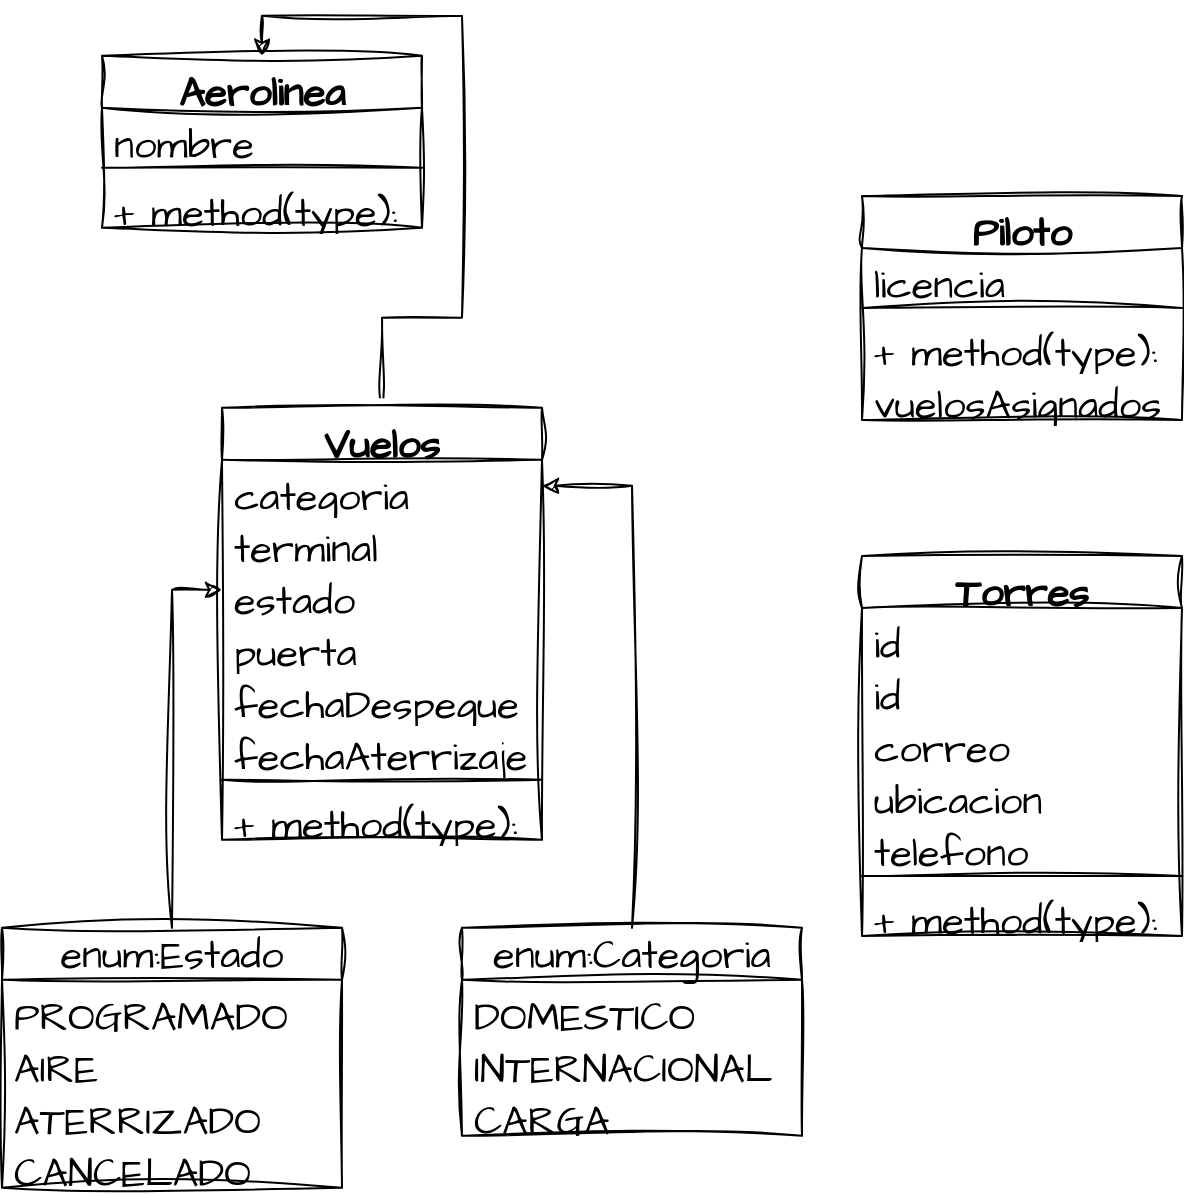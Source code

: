 <mxfile version="21.5.0" type="device">
  <diagram name="Page-1" id="ixjYn5h9MtpqsWKltJX0">
    <mxGraphModel dx="1139" dy="685" grid="1" gridSize="10" guides="1" tooltips="1" connect="1" arrows="1" fold="1" page="1" pageScale="1" pageWidth="850" pageHeight="1100" math="0" shadow="0">
      <root>
        <mxCell id="0" />
        <mxCell id="1" parent="0" />
        <mxCell id="8RERi5W1WfsNkvchZM8U-17" style="edgeStyle=orthogonalEdgeStyle;rounded=0;sketch=1;hachureGap=4;jiggle=2;curveFitting=1;orthogonalLoop=1;jettySize=auto;html=1;entryX=0.5;entryY=0;entryDx=0;entryDy=0;fontFamily=Architects Daughter;fontSource=https%3A%2F%2Ffonts.googleapis.com%2Fcss%3Ffamily%3DArchitects%2BDaughter;fontSize=16;" edge="1" parent="1" source="8RERi5W1WfsNkvchZM8U-1" target="8RERi5W1WfsNkvchZM8U-13">
          <mxGeometry relative="1" as="geometry" />
        </mxCell>
        <mxCell id="8RERi5W1WfsNkvchZM8U-1" value="Vuelos" style="swimlane;fontStyle=1;align=center;verticalAlign=top;childLayout=stackLayout;horizontal=1;startSize=26;horizontalStack=0;resizeParent=1;resizeParentMax=0;resizeLast=0;collapsible=1;marginBottom=0;whiteSpace=wrap;html=1;sketch=1;hachureGap=4;jiggle=2;curveFitting=1;fontFamily=Architects Daughter;fontSource=https%3A%2F%2Ffonts.googleapis.com%2Fcss%3Ffamily%3DArchitects%2BDaughter;fontSize=20;" vertex="1" parent="1">
          <mxGeometry x="190" y="525.93" width="160" height="216" as="geometry" />
        </mxCell>
        <mxCell id="8RERi5W1WfsNkvchZM8U-2" value="categoria" style="text;strokeColor=none;fillColor=none;align=left;verticalAlign=top;spacingLeft=4;spacingRight=4;overflow=hidden;rotatable=0;points=[[0,0.5],[1,0.5]];portConstraint=eastwest;whiteSpace=wrap;html=1;fontSize=20;fontFamily=Architects Daughter;" vertex="1" parent="8RERi5W1WfsNkvchZM8U-1">
          <mxGeometry y="26" width="160" height="26" as="geometry" />
        </mxCell>
        <mxCell id="8RERi5W1WfsNkvchZM8U-36" value="terminal" style="text;strokeColor=none;fillColor=none;align=left;verticalAlign=top;spacingLeft=4;spacingRight=4;overflow=hidden;rotatable=0;points=[[0,0.5],[1,0.5]];portConstraint=eastwest;whiteSpace=wrap;html=1;fontSize=20;fontFamily=Architects Daughter;" vertex="1" parent="8RERi5W1WfsNkvchZM8U-1">
          <mxGeometry y="52" width="160" height="26" as="geometry" />
        </mxCell>
        <mxCell id="8RERi5W1WfsNkvchZM8U-35" value="estado" style="text;strokeColor=none;fillColor=none;align=left;verticalAlign=top;spacingLeft=4;spacingRight=4;overflow=hidden;rotatable=0;points=[[0,0.5],[1,0.5]];portConstraint=eastwest;whiteSpace=wrap;html=1;fontSize=20;fontFamily=Architects Daughter;" vertex="1" parent="8RERi5W1WfsNkvchZM8U-1">
          <mxGeometry y="78" width="160" height="26" as="geometry" />
        </mxCell>
        <mxCell id="8RERi5W1WfsNkvchZM8U-37" value="puerta" style="text;strokeColor=none;fillColor=none;align=left;verticalAlign=top;spacingLeft=4;spacingRight=4;overflow=hidden;rotatable=0;points=[[0,0.5],[1,0.5]];portConstraint=eastwest;whiteSpace=wrap;html=1;fontSize=20;fontFamily=Architects Daughter;" vertex="1" parent="8RERi5W1WfsNkvchZM8U-1">
          <mxGeometry y="104" width="160" height="26" as="geometry" />
        </mxCell>
        <mxCell id="8RERi5W1WfsNkvchZM8U-38" value="fechaDespegue" style="text;strokeColor=none;fillColor=none;align=left;verticalAlign=top;spacingLeft=4;spacingRight=4;overflow=hidden;rotatable=0;points=[[0,0.5],[1,0.5]];portConstraint=eastwest;whiteSpace=wrap;html=1;fontSize=20;fontFamily=Architects Daughter;" vertex="1" parent="8RERi5W1WfsNkvchZM8U-1">
          <mxGeometry y="130" width="160" height="26" as="geometry" />
        </mxCell>
        <mxCell id="8RERi5W1WfsNkvchZM8U-39" value="fechaAterrizaje" style="text;strokeColor=none;fillColor=none;align=left;verticalAlign=top;spacingLeft=4;spacingRight=4;overflow=hidden;rotatable=0;points=[[0,0.5],[1,0.5]];portConstraint=eastwest;whiteSpace=wrap;html=1;fontSize=20;fontFamily=Architects Daughter;" vertex="1" parent="8RERi5W1WfsNkvchZM8U-1">
          <mxGeometry y="156" width="160" height="26" as="geometry" />
        </mxCell>
        <mxCell id="8RERi5W1WfsNkvchZM8U-3" value="" style="line;strokeWidth=1;fillColor=none;align=left;verticalAlign=middle;spacingTop=-1;spacingLeft=3;spacingRight=3;rotatable=0;labelPosition=right;points=[];portConstraint=eastwest;strokeColor=inherit;sketch=1;hachureGap=4;jiggle=2;curveFitting=1;fontFamily=Architects Daughter;fontSource=https%3A%2F%2Ffonts.googleapis.com%2Fcss%3Ffamily%3DArchitects%2BDaughter;fontSize=20;" vertex="1" parent="8RERi5W1WfsNkvchZM8U-1">
          <mxGeometry y="182" width="160" height="8" as="geometry" />
        </mxCell>
        <mxCell id="8RERi5W1WfsNkvchZM8U-4" value="+ method(type): type" style="text;strokeColor=none;fillColor=none;align=left;verticalAlign=top;spacingLeft=4;spacingRight=4;overflow=hidden;rotatable=0;points=[[0,0.5],[1,0.5]];portConstraint=eastwest;whiteSpace=wrap;html=1;fontSize=20;fontFamily=Architects Daughter;" vertex="1" parent="8RERi5W1WfsNkvchZM8U-1">
          <mxGeometry y="190" width="160" height="26" as="geometry" />
        </mxCell>
        <mxCell id="8RERi5W1WfsNkvchZM8U-5" value="Torres" style="swimlane;fontStyle=1;align=center;verticalAlign=top;childLayout=stackLayout;horizontal=1;startSize=26;horizontalStack=0;resizeParent=1;resizeParentMax=0;resizeLast=0;collapsible=1;marginBottom=0;whiteSpace=wrap;html=1;sketch=1;hachureGap=4;jiggle=2;curveFitting=1;fontFamily=Architects Daughter;fontSource=https%3A%2F%2Ffonts.googleapis.com%2Fcss%3Ffamily%3DArchitects%2BDaughter;fontSize=20;" vertex="1" parent="1">
          <mxGeometry x="510" y="600" width="160" height="190" as="geometry" />
        </mxCell>
        <mxCell id="8RERi5W1WfsNkvchZM8U-42" value="id" style="text;strokeColor=none;fillColor=none;align=left;verticalAlign=top;spacingLeft=4;spacingRight=4;overflow=hidden;rotatable=0;points=[[0,0.5],[1,0.5]];portConstraint=eastwest;whiteSpace=wrap;html=1;fontSize=20;fontFamily=Architects Daughter;" vertex="1" parent="8RERi5W1WfsNkvchZM8U-5">
          <mxGeometry y="26" width="160" height="26" as="geometry" />
        </mxCell>
        <mxCell id="8RERi5W1WfsNkvchZM8U-6" value="id" style="text;strokeColor=none;fillColor=none;align=left;verticalAlign=top;spacingLeft=4;spacingRight=4;overflow=hidden;rotatable=0;points=[[0,0.5],[1,0.5]];portConstraint=eastwest;whiteSpace=wrap;html=1;fontSize=20;fontFamily=Architects Daughter;" vertex="1" parent="8RERi5W1WfsNkvchZM8U-5">
          <mxGeometry y="52" width="160" height="26" as="geometry" />
        </mxCell>
        <mxCell id="8RERi5W1WfsNkvchZM8U-21" value="correo" style="text;strokeColor=none;fillColor=none;align=left;verticalAlign=top;spacingLeft=4;spacingRight=4;overflow=hidden;rotatable=0;points=[[0,0.5],[1,0.5]];portConstraint=eastwest;whiteSpace=wrap;html=1;fontSize=20;fontFamily=Architects Daughter;" vertex="1" parent="8RERi5W1WfsNkvchZM8U-5">
          <mxGeometry y="78" width="160" height="26" as="geometry" />
        </mxCell>
        <mxCell id="8RERi5W1WfsNkvchZM8U-20" value="ubicacion" style="text;strokeColor=none;fillColor=none;align=left;verticalAlign=top;spacingLeft=4;spacingRight=4;overflow=hidden;rotatable=0;points=[[0,0.5],[1,0.5]];portConstraint=eastwest;whiteSpace=wrap;html=1;fontSize=20;fontFamily=Architects Daughter;" vertex="1" parent="8RERi5W1WfsNkvchZM8U-5">
          <mxGeometry y="104" width="160" height="26" as="geometry" />
        </mxCell>
        <mxCell id="8RERi5W1WfsNkvchZM8U-22" value="telefono" style="text;strokeColor=none;fillColor=none;align=left;verticalAlign=top;spacingLeft=4;spacingRight=4;overflow=hidden;rotatable=0;points=[[0,0.5],[1,0.5]];portConstraint=eastwest;whiteSpace=wrap;html=1;fontSize=20;fontFamily=Architects Daughter;" vertex="1" parent="8RERi5W1WfsNkvchZM8U-5">
          <mxGeometry y="130" width="160" height="26" as="geometry" />
        </mxCell>
        <mxCell id="8RERi5W1WfsNkvchZM8U-7" value="" style="line;strokeWidth=1;fillColor=none;align=left;verticalAlign=middle;spacingTop=-1;spacingLeft=3;spacingRight=3;rotatable=0;labelPosition=right;points=[];portConstraint=eastwest;strokeColor=inherit;sketch=1;hachureGap=4;jiggle=2;curveFitting=1;fontFamily=Architects Daughter;fontSource=https%3A%2F%2Ffonts.googleapis.com%2Fcss%3Ffamily%3DArchitects%2BDaughter;fontSize=20;" vertex="1" parent="8RERi5W1WfsNkvchZM8U-5">
          <mxGeometry y="156" width="160" height="8" as="geometry" />
        </mxCell>
        <mxCell id="8RERi5W1WfsNkvchZM8U-8" value="+ method(type): type" style="text;strokeColor=none;fillColor=none;align=left;verticalAlign=top;spacingLeft=4;spacingRight=4;overflow=hidden;rotatable=0;points=[[0,0.5],[1,0.5]];portConstraint=eastwest;whiteSpace=wrap;html=1;fontSize=20;fontFamily=Architects Daughter;" vertex="1" parent="8RERi5W1WfsNkvchZM8U-5">
          <mxGeometry y="164" width="160" height="26" as="geometry" />
        </mxCell>
        <mxCell id="8RERi5W1WfsNkvchZM8U-9" value="Piloto" style="swimlane;fontStyle=1;align=center;verticalAlign=top;childLayout=stackLayout;horizontal=1;startSize=26;horizontalStack=0;resizeParent=1;resizeParentMax=0;resizeLast=0;collapsible=1;marginBottom=0;whiteSpace=wrap;html=1;sketch=1;hachureGap=4;jiggle=2;curveFitting=1;fontFamily=Architects Daughter;fontSource=https%3A%2F%2Ffonts.googleapis.com%2Fcss%3Ffamily%3DArchitects%2BDaughter;fontSize=20;" vertex="1" parent="1">
          <mxGeometry x="510" y="420" width="160" height="112" as="geometry" />
        </mxCell>
        <mxCell id="8RERi5W1WfsNkvchZM8U-10" value="licencia" style="text;strokeColor=none;fillColor=none;align=left;verticalAlign=top;spacingLeft=4;spacingRight=4;overflow=hidden;rotatable=0;points=[[0,0.5],[1,0.5]];portConstraint=eastwest;whiteSpace=wrap;html=1;fontSize=20;fontFamily=Architects Daughter;" vertex="1" parent="8RERi5W1WfsNkvchZM8U-9">
          <mxGeometry y="26" width="160" height="26" as="geometry" />
        </mxCell>
        <mxCell id="8RERi5W1WfsNkvchZM8U-11" value="" style="line;strokeWidth=1;fillColor=none;align=left;verticalAlign=middle;spacingTop=-1;spacingLeft=3;spacingRight=3;rotatable=0;labelPosition=right;points=[];portConstraint=eastwest;strokeColor=inherit;sketch=1;hachureGap=4;jiggle=2;curveFitting=1;fontFamily=Architects Daughter;fontSource=https%3A%2F%2Ffonts.googleapis.com%2Fcss%3Ffamily%3DArchitects%2BDaughter;fontSize=20;" vertex="1" parent="8RERi5W1WfsNkvchZM8U-9">
          <mxGeometry y="52" width="160" height="8" as="geometry" />
        </mxCell>
        <mxCell id="8RERi5W1WfsNkvchZM8U-12" value="+ method(type): type" style="text;strokeColor=none;fillColor=none;align=left;verticalAlign=top;spacingLeft=4;spacingRight=4;overflow=hidden;rotatable=0;points=[[0,0.5],[1,0.5]];portConstraint=eastwest;whiteSpace=wrap;html=1;fontSize=20;fontFamily=Architects Daughter;" vertex="1" parent="8RERi5W1WfsNkvchZM8U-9">
          <mxGeometry y="60" width="160" height="26" as="geometry" />
        </mxCell>
        <mxCell id="8RERi5W1WfsNkvchZM8U-40" value="vuelosAsignados" style="text;strokeColor=none;fillColor=none;align=left;verticalAlign=top;spacingLeft=4;spacingRight=4;overflow=hidden;rotatable=0;points=[[0,0.5],[1,0.5]];portConstraint=eastwest;whiteSpace=wrap;html=1;fontSize=20;fontFamily=Architects Daughter;" vertex="1" parent="8RERi5W1WfsNkvchZM8U-9">
          <mxGeometry y="86" width="160" height="26" as="geometry" />
        </mxCell>
        <mxCell id="8RERi5W1WfsNkvchZM8U-13" value="Aerolinea" style="swimlane;fontStyle=1;align=center;verticalAlign=top;childLayout=stackLayout;horizontal=1;startSize=26;horizontalStack=0;resizeParent=1;resizeParentMax=0;resizeLast=0;collapsible=1;marginBottom=0;whiteSpace=wrap;html=1;sketch=1;hachureGap=4;jiggle=2;curveFitting=1;fontFamily=Architects Daughter;fontSource=https%3A%2F%2Ffonts.googleapis.com%2Fcss%3Ffamily%3DArchitects%2BDaughter;fontSize=20;" vertex="1" parent="1">
          <mxGeometry x="130" y="349.93" width="160" height="86" as="geometry" />
        </mxCell>
        <mxCell id="8RERi5W1WfsNkvchZM8U-14" value="nombre" style="text;strokeColor=none;fillColor=none;align=left;verticalAlign=top;spacingLeft=4;spacingRight=4;overflow=hidden;rotatable=0;points=[[0,0.5],[1,0.5]];portConstraint=eastwest;whiteSpace=wrap;html=1;fontSize=20;fontFamily=Architects Daughter;" vertex="1" parent="8RERi5W1WfsNkvchZM8U-13">
          <mxGeometry y="26" width="160" height="26" as="geometry" />
        </mxCell>
        <mxCell id="8RERi5W1WfsNkvchZM8U-15" value="" style="line;strokeWidth=1;fillColor=none;align=left;verticalAlign=middle;spacingTop=-1;spacingLeft=3;spacingRight=3;rotatable=0;labelPosition=right;points=[];portConstraint=eastwest;strokeColor=inherit;sketch=1;hachureGap=4;jiggle=2;curveFitting=1;fontFamily=Architects Daughter;fontSource=https%3A%2F%2Ffonts.googleapis.com%2Fcss%3Ffamily%3DArchitects%2BDaughter;fontSize=20;" vertex="1" parent="8RERi5W1WfsNkvchZM8U-13">
          <mxGeometry y="52" width="160" height="8" as="geometry" />
        </mxCell>
        <mxCell id="8RERi5W1WfsNkvchZM8U-16" value="+ method(type): type" style="text;strokeColor=none;fillColor=none;align=left;verticalAlign=top;spacingLeft=4;spacingRight=4;overflow=hidden;rotatable=0;points=[[0,0.5],[1,0.5]];portConstraint=eastwest;whiteSpace=wrap;html=1;fontSize=20;fontFamily=Architects Daughter;" vertex="1" parent="8RERi5W1WfsNkvchZM8U-13">
          <mxGeometry y="60" width="160" height="26" as="geometry" />
        </mxCell>
        <mxCell id="8RERi5W1WfsNkvchZM8U-53" style="edgeStyle=orthogonalEdgeStyle;rounded=0;sketch=1;hachureGap=4;jiggle=2;curveFitting=1;orthogonalLoop=1;jettySize=auto;html=1;entryX=1;entryY=0.5;entryDx=0;entryDy=0;fontFamily=Architects Daughter;fontSource=https%3A%2F%2Ffonts.googleapis.com%2Fcss%3Ffamily%3DArchitects%2BDaughter;fontSize=16;" edge="1" parent="1" source="8RERi5W1WfsNkvchZM8U-43" target="8RERi5W1WfsNkvchZM8U-2">
          <mxGeometry relative="1" as="geometry" />
        </mxCell>
        <mxCell id="8RERi5W1WfsNkvchZM8U-43" value="enum:Categoria" style="swimlane;fontStyle=0;childLayout=stackLayout;horizontal=1;startSize=26;fillColor=none;horizontalStack=0;resizeParent=1;resizeParentMax=0;resizeLast=0;collapsible=1;marginBottom=0;whiteSpace=wrap;html=1;sketch=1;hachureGap=4;jiggle=2;curveFitting=1;fontFamily=Architects Daughter;fontSource=https%3A%2F%2Ffonts.googleapis.com%2Fcss%3Ffamily%3DArchitects%2BDaughter;fontSize=20;" vertex="1" parent="1">
          <mxGeometry x="310" y="785.93" width="170" height="104" as="geometry" />
        </mxCell>
        <mxCell id="8RERi5W1WfsNkvchZM8U-44" value="DOMESTICO" style="text;strokeColor=none;fillColor=none;align=left;verticalAlign=top;spacingLeft=4;spacingRight=4;overflow=hidden;rotatable=0;points=[[0,0.5],[1,0.5]];portConstraint=eastwest;whiteSpace=wrap;html=1;fontSize=20;fontFamily=Architects Daughter;" vertex="1" parent="8RERi5W1WfsNkvchZM8U-43">
          <mxGeometry y="26" width="170" height="26" as="geometry" />
        </mxCell>
        <mxCell id="8RERi5W1WfsNkvchZM8U-45" value="INTERNACIONAL" style="text;strokeColor=none;fillColor=none;align=left;verticalAlign=top;spacingLeft=4;spacingRight=4;overflow=hidden;rotatable=0;points=[[0,0.5],[1,0.5]];portConstraint=eastwest;whiteSpace=wrap;html=1;fontSize=20;fontFamily=Architects Daughter;" vertex="1" parent="8RERi5W1WfsNkvchZM8U-43">
          <mxGeometry y="52" width="170" height="26" as="geometry" />
        </mxCell>
        <mxCell id="8RERi5W1WfsNkvchZM8U-46" value="CARGA" style="text;strokeColor=none;fillColor=none;align=left;verticalAlign=top;spacingLeft=4;spacingRight=4;overflow=hidden;rotatable=0;points=[[0,0.5],[1,0.5]];portConstraint=eastwest;whiteSpace=wrap;html=1;fontSize=20;fontFamily=Architects Daughter;" vertex="1" parent="8RERi5W1WfsNkvchZM8U-43">
          <mxGeometry y="78" width="170" height="26" as="geometry" />
        </mxCell>
        <mxCell id="8RERi5W1WfsNkvchZM8U-52" style="edgeStyle=orthogonalEdgeStyle;rounded=0;sketch=1;hachureGap=4;jiggle=2;curveFitting=1;orthogonalLoop=1;jettySize=auto;html=1;entryX=0;entryY=0.5;entryDx=0;entryDy=0;fontFamily=Architects Daughter;fontSource=https%3A%2F%2Ffonts.googleapis.com%2Fcss%3Ffamily%3DArchitects%2BDaughter;fontSize=16;" edge="1" parent="1" source="8RERi5W1WfsNkvchZM8U-47" target="8RERi5W1WfsNkvchZM8U-35">
          <mxGeometry relative="1" as="geometry" />
        </mxCell>
        <mxCell id="8RERi5W1WfsNkvchZM8U-47" value="enum:Estado" style="swimlane;fontStyle=0;childLayout=stackLayout;horizontal=1;startSize=26;fillColor=none;horizontalStack=0;resizeParent=1;resizeParentMax=0;resizeLast=0;collapsible=1;marginBottom=0;whiteSpace=wrap;html=1;sketch=1;hachureGap=4;jiggle=2;curveFitting=1;fontFamily=Architects Daughter;fontSource=https%3A%2F%2Ffonts.googleapis.com%2Fcss%3Ffamily%3DArchitects%2BDaughter;fontSize=20;" vertex="1" parent="1">
          <mxGeometry x="80" y="785.93" width="170" height="130" as="geometry" />
        </mxCell>
        <mxCell id="8RERi5W1WfsNkvchZM8U-48" value="PROGRAMADO" style="text;strokeColor=none;fillColor=none;align=left;verticalAlign=top;spacingLeft=4;spacingRight=4;overflow=hidden;rotatable=0;points=[[0,0.5],[1,0.5]];portConstraint=eastwest;whiteSpace=wrap;html=1;fontSize=20;fontFamily=Architects Daughter;" vertex="1" parent="8RERi5W1WfsNkvchZM8U-47">
          <mxGeometry y="26" width="170" height="26" as="geometry" />
        </mxCell>
        <mxCell id="8RERi5W1WfsNkvchZM8U-49" value="AIRE" style="text;strokeColor=none;fillColor=none;align=left;verticalAlign=top;spacingLeft=4;spacingRight=4;overflow=hidden;rotatable=0;points=[[0,0.5],[1,0.5]];portConstraint=eastwest;whiteSpace=wrap;html=1;fontSize=20;fontFamily=Architects Daughter;" vertex="1" parent="8RERi5W1WfsNkvchZM8U-47">
          <mxGeometry y="52" width="170" height="26" as="geometry" />
        </mxCell>
        <mxCell id="8RERi5W1WfsNkvchZM8U-50" value="ATERRIZADO" style="text;strokeColor=none;fillColor=none;align=left;verticalAlign=top;spacingLeft=4;spacingRight=4;overflow=hidden;rotatable=0;points=[[0,0.5],[1,0.5]];portConstraint=eastwest;whiteSpace=wrap;html=1;fontSize=20;fontFamily=Architects Daughter;" vertex="1" parent="8RERi5W1WfsNkvchZM8U-47">
          <mxGeometry y="78" width="170" height="26" as="geometry" />
        </mxCell>
        <mxCell id="8RERi5W1WfsNkvchZM8U-51" value="CANCELADO" style="text;strokeColor=none;fillColor=none;align=left;verticalAlign=top;spacingLeft=4;spacingRight=4;overflow=hidden;rotatable=0;points=[[0,0.5],[1,0.5]];portConstraint=eastwest;whiteSpace=wrap;html=1;fontSize=20;fontFamily=Architects Daughter;" vertex="1" parent="8RERi5W1WfsNkvchZM8U-47">
          <mxGeometry y="104" width="170" height="26" as="geometry" />
        </mxCell>
      </root>
    </mxGraphModel>
  </diagram>
</mxfile>

